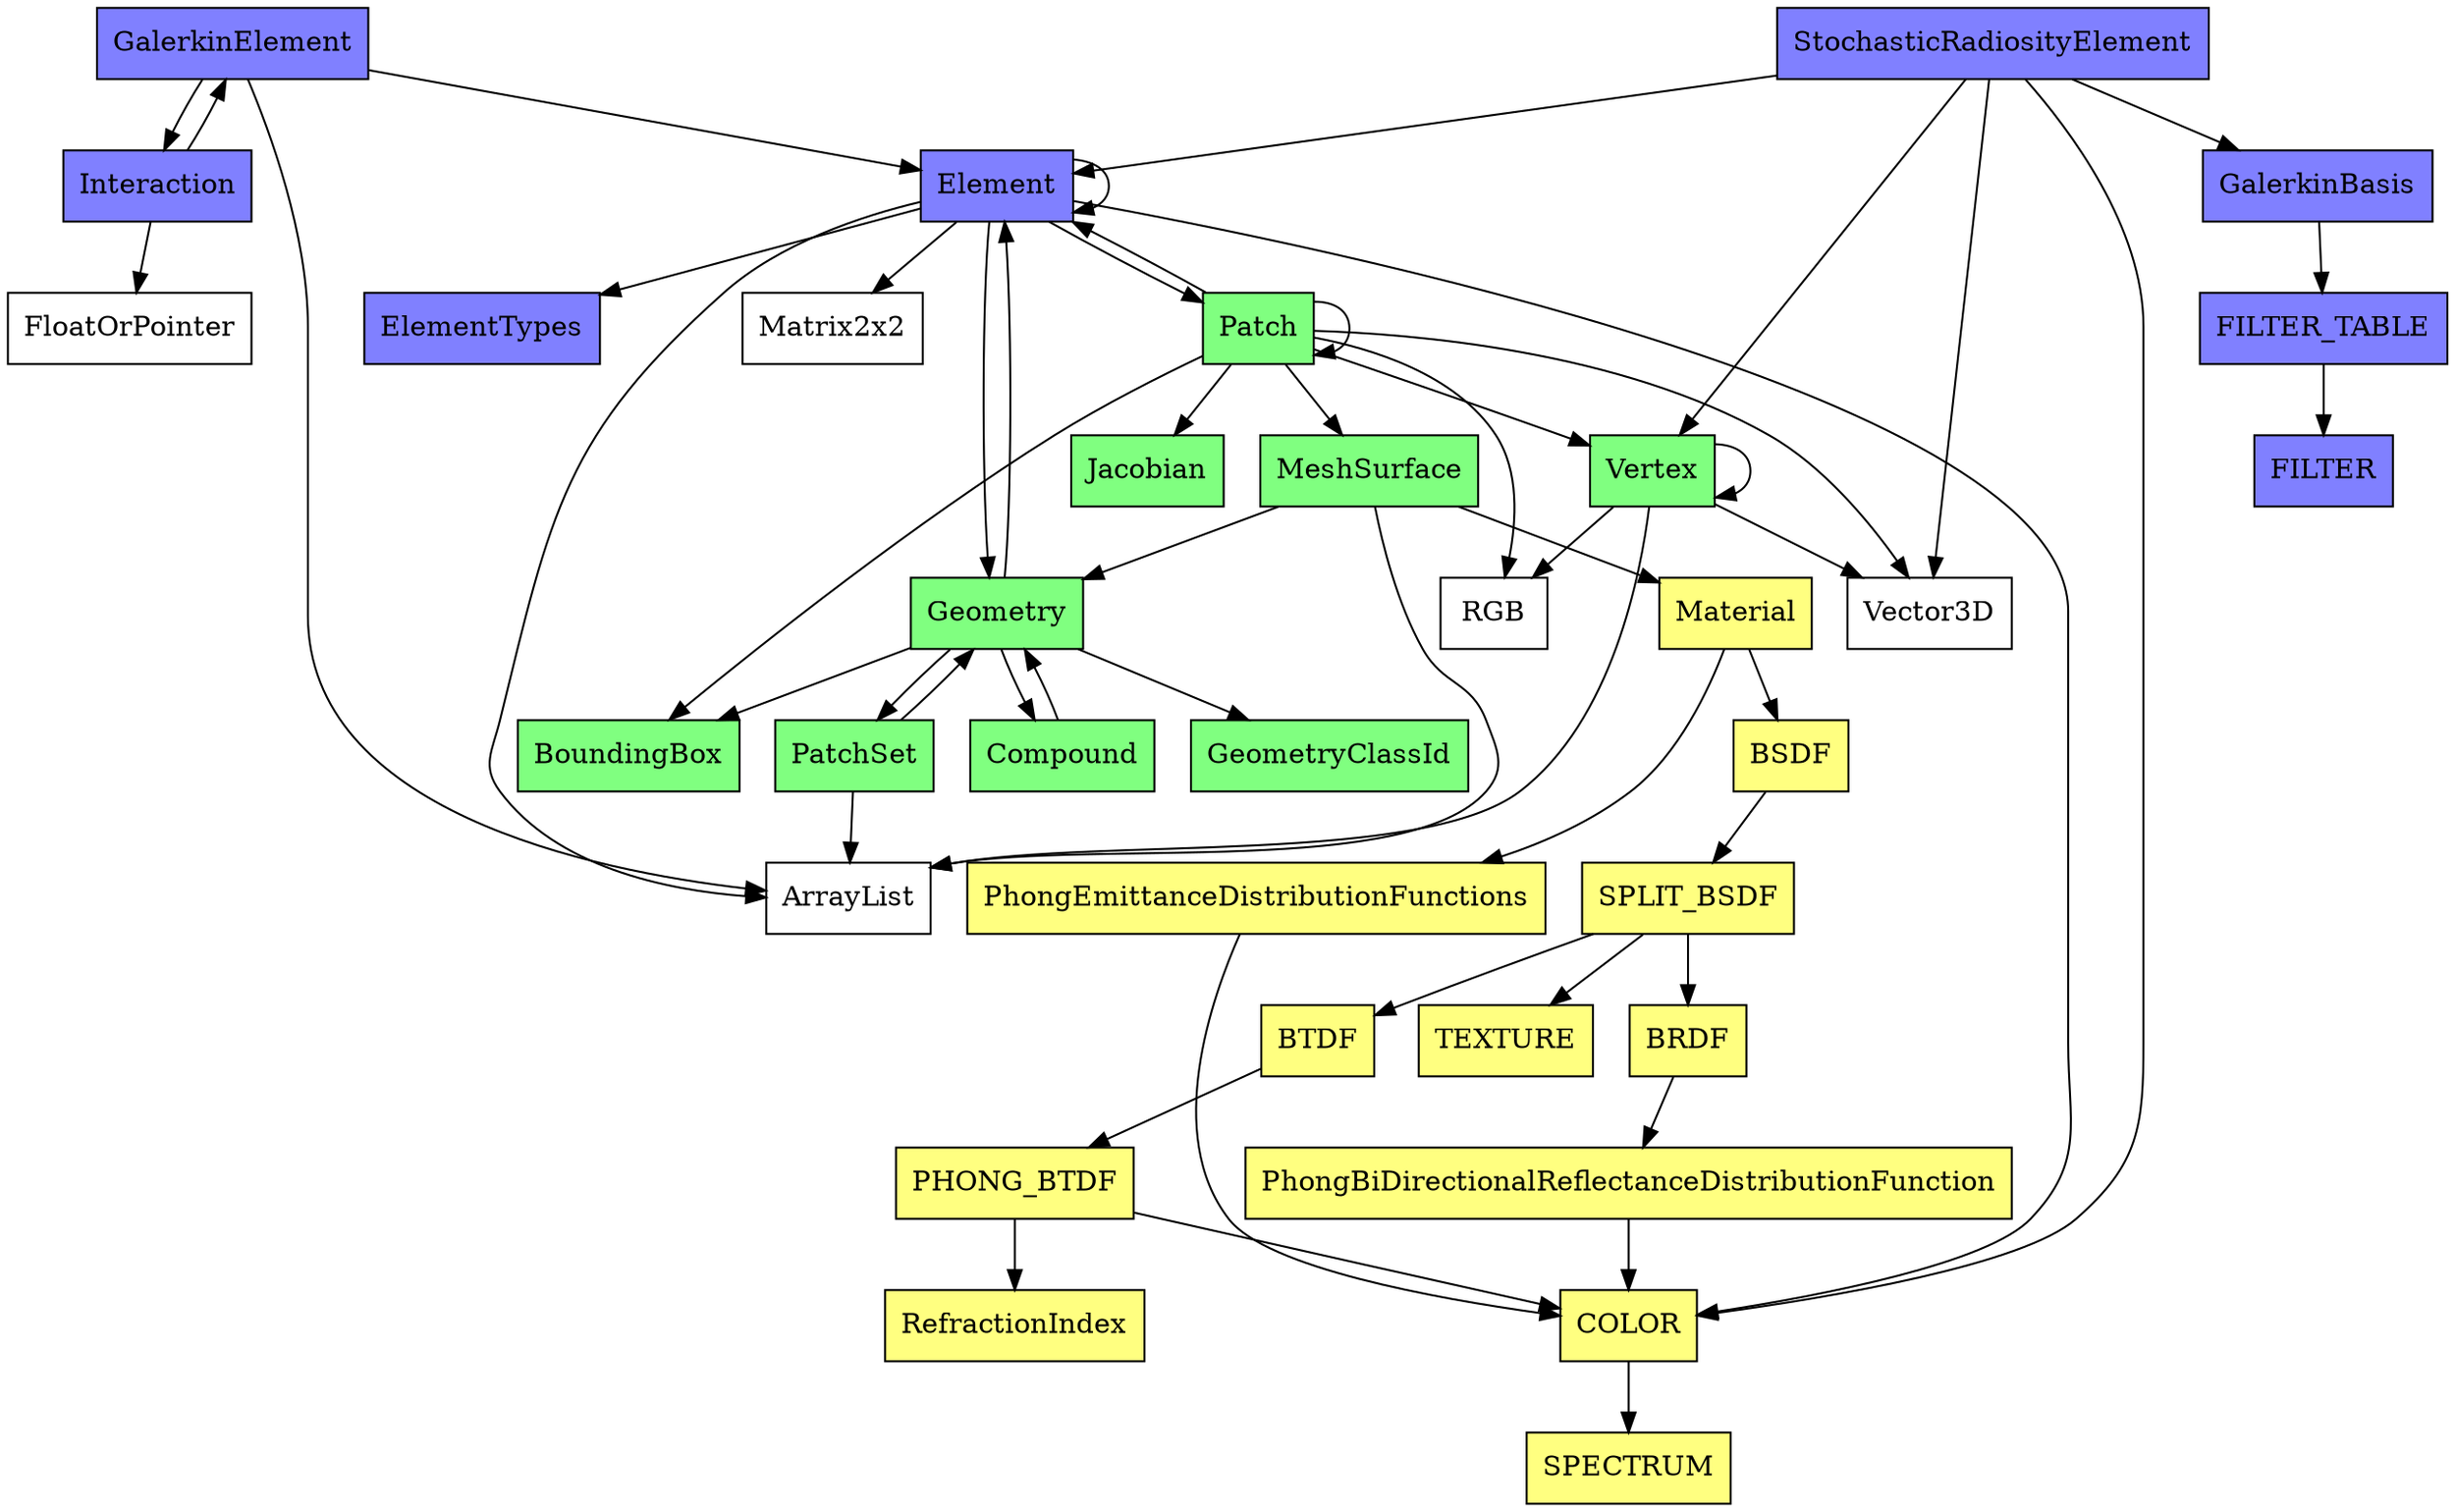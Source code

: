 digraph G {
    Element [shape=box, style=filled, fillcolor="#8080ff"];
    GalerkinElement [shape=box, style=filled, fillcolor="#8080ff"];
    GalerkinBasis [shape=box, style=filled, fillcolor="#8080ff"];
    Interaction [shape=box, style=filled, fillcolor="#8080ff"];
    StochasticRadiosityElement [shape=box, style=filled, fillcolor="#8080ff"];
    ElementTypes [shape=box, style=filled, fillcolor="#8080ff"];
    FILTER_TABLE [shape=box, style=filled, fillcolor="#8080ff"];
    FILTER [shape=box, style=filled, fillcolor="#8080ff"];

    ArrayList [shape=box];
    Vector3D [shape=box];
    Matrix2x2 [shape=box];
    RGB [shape=box];
    FloatOrPointer [shape=box];

    Patch [shape=box, style=filled, fillcolor="#80ff80"];
    Geometry [shape=box, style=filled, fillcolor="#80ff80"];
    MeshSurface [shape=box, style=filled, fillcolor="#80ff80"];
    PatchSet [shape=box, style=filled, fillcolor="#80ff80"];
    Compound [shape=box, style=filled, fillcolor="#80ff80"];
    Vertex [shape=box, style=filled, fillcolor="#80ff80"];
    Jacobian [shape=box, style=filled, fillcolor="#80ff80"];
    BoundingBox [shape=box, style=filled, fillcolor="#80ff80"];
    GeometryClassId [shape=box, style=filled, fillcolor="#80ff80"];

    Material [shape=box, style=filled, fillcolor="#ffff80"];
    BSDF [shape=box, style=filled, fillcolor="#ffff80"];
    SPLIT_BSDF [shape=box, style=filled, fillcolor="#ffff80"];
    PhongEmittanceDistributionFunctions [shape=box, style=filled, fillcolor="#ffff80"];
    BTDF [shape=box, style=filled, fillcolor="#ffff80"];
    BRDF [shape=box, style=filled, fillcolor="#ffff80"];
    TEXTURE [shape=box, style=filled, fillcolor="#ffff80"];
    PHONG_BTDF [shape=box, style=filled, fillcolor="#ffff80"];
    RefractionIndex [shape=box, style=filled, fillcolor="#ffff80"];
    PhongBiDirectionalReflectanceDistributionFunction [shape=box, style=filled, fillcolor="#ffff80"];
    COLOR [shape=box, style=filled, fillcolor="#ffff80"];
    SPECTRUM [shape=box, style=filled, fillcolor="#ffff80"];

    COLOR -> SPECTRUM;
    Vertex -> Vector3D;
    Vertex -> RGB;
    Vertex -> ArrayList;
    Vertex -> Vertex;
    GalerkinBasis -> FILTER_TABLE;
    FILTER_TABLE -> FILTER;
    Element -> COLOR;
    Element -> Patch;
    Element -> Geometry;
    Element -> Element;
    Element -> ArrayList;
    Element -> Matrix2x2;
    Element -> ElementTypes;
    Interaction -> GalerkinElement;
    Interaction -> FloatOrPointer;
    GalerkinElement -> Element;
    GalerkinElement -> ArrayList;
    GalerkinElement -> Interaction;
    StochasticRadiosityElement -> Element;
    StochasticRadiosityElement -> GalerkinBasis;
    StochasticRadiosityElement -> COLOR;
    StochasticRadiosityElement -> Vector3D;
    StochasticRadiosityElement -> Vertex;
    Patch -> Patch;
    Patch -> Vertex;
    Patch -> BoundingBox;
    Patch -> Vector3D;
    Patch -> Jacobian;
    Patch -> RGB;
    Patch -> Element;
    Patch -> MeshSurface;
    PhongEmittanceDistributionFunctions -> COLOR;
    PhongBiDirectionalReflectanceDistributionFunction -> COLOR;
    BRDF -> PhongBiDirectionalReflectanceDistributionFunction;
    PHONG_BTDF -> COLOR;
    PHONG_BTDF -> RefractionIndex;
    BTDF -> PHONG_BTDF;
    SPLIT_BSDF -> BRDF;
    SPLIT_BSDF -> BTDF;
    SPLIT_BSDF -> TEXTURE;
    BSDF -> SPLIT_BSDF;
    Material -> PhongEmittanceDistributionFunctions;
    Material -> BSDF;
    Geometry -> BoundingBox;
    Geometry -> Element;
    Geometry -> GeometryClassId;
    Geometry -> Compound;
    Geometry -> PatchSet;
    PatchSet -> Geometry;
    PatchSet -> ArrayList;
    MeshSurface -> Geometry;
    MeshSurface -> ArrayList;
    MeshSurface -> Material;
    Compound -> Geometry;
    Compound
}
